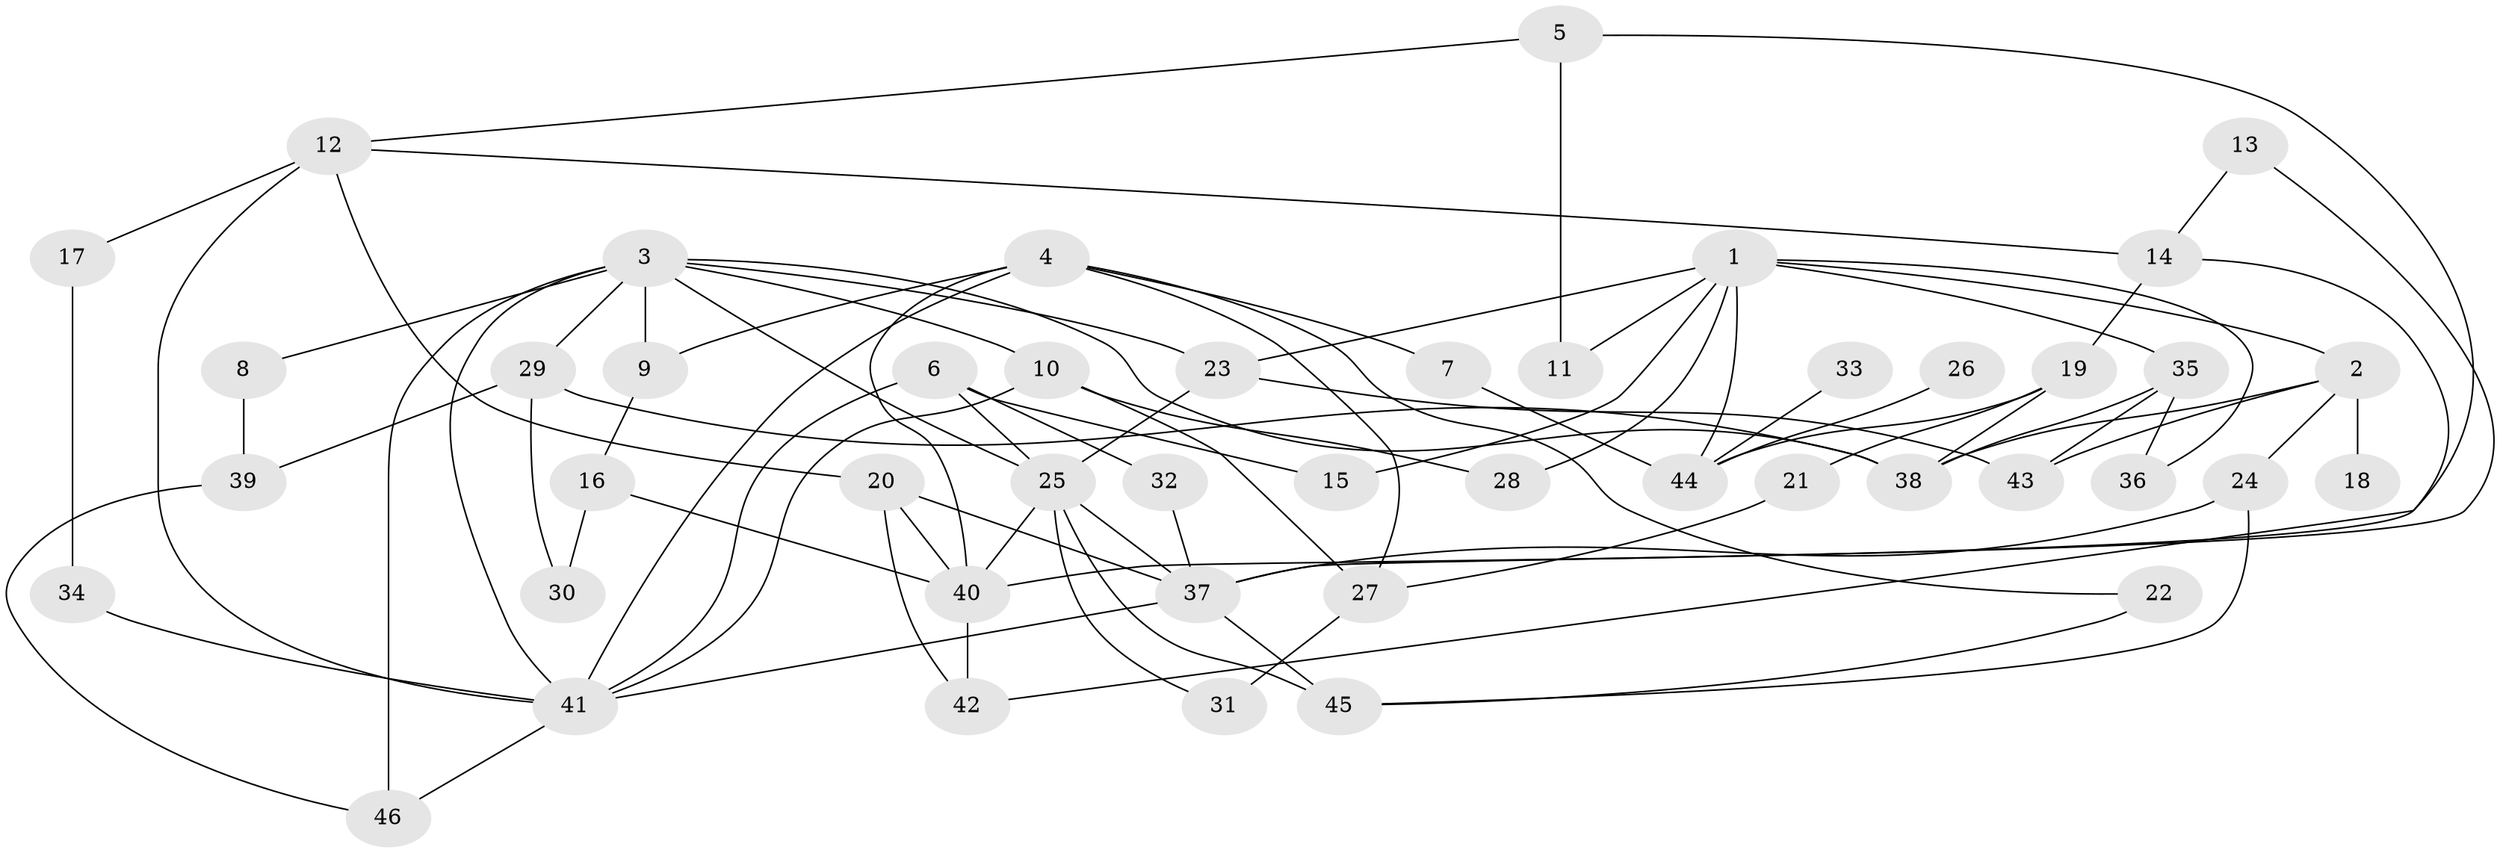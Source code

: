 // original degree distribution, {3: 0.18478260869565216, 4: 0.15217391304347827, 5: 0.06521739130434782, 8: 0.010869565217391304, 2: 0.391304347826087, 6: 0.03260869565217391, 1: 0.14130434782608695, 7: 0.021739130434782608}
// Generated by graph-tools (version 1.1) at 2025/01/03/09/25 03:01:02]
// undirected, 46 vertices, 83 edges
graph export_dot {
graph [start="1"]
  node [color=gray90,style=filled];
  1;
  2;
  3;
  4;
  5;
  6;
  7;
  8;
  9;
  10;
  11;
  12;
  13;
  14;
  15;
  16;
  17;
  18;
  19;
  20;
  21;
  22;
  23;
  24;
  25;
  26;
  27;
  28;
  29;
  30;
  31;
  32;
  33;
  34;
  35;
  36;
  37;
  38;
  39;
  40;
  41;
  42;
  43;
  44;
  45;
  46;
  1 -- 2 [weight=1.0];
  1 -- 11 [weight=1.0];
  1 -- 15 [weight=1.0];
  1 -- 23 [weight=1.0];
  1 -- 28 [weight=1.0];
  1 -- 35 [weight=1.0];
  1 -- 36 [weight=1.0];
  1 -- 44 [weight=1.0];
  2 -- 18 [weight=1.0];
  2 -- 24 [weight=1.0];
  2 -- 38 [weight=1.0];
  2 -- 43 [weight=1.0];
  3 -- 8 [weight=1.0];
  3 -- 9 [weight=1.0];
  3 -- 10 [weight=1.0];
  3 -- 23 [weight=1.0];
  3 -- 25 [weight=1.0];
  3 -- 29 [weight=1.0];
  3 -- 38 [weight=1.0];
  3 -- 41 [weight=1.0];
  3 -- 46 [weight=1.0];
  4 -- 7 [weight=1.0];
  4 -- 9 [weight=1.0];
  4 -- 22 [weight=1.0];
  4 -- 27 [weight=1.0];
  4 -- 40 [weight=1.0];
  4 -- 41 [weight=1.0];
  5 -- 11 [weight=1.0];
  5 -- 12 [weight=1.0];
  5 -- 40 [weight=1.0];
  6 -- 15 [weight=2.0];
  6 -- 25 [weight=1.0];
  6 -- 32 [weight=1.0];
  6 -- 41 [weight=1.0];
  7 -- 44 [weight=1.0];
  8 -- 39 [weight=1.0];
  9 -- 16 [weight=1.0];
  10 -- 27 [weight=1.0];
  10 -- 28 [weight=1.0];
  10 -- 41 [weight=1.0];
  12 -- 14 [weight=1.0];
  12 -- 17 [weight=1.0];
  12 -- 20 [weight=1.0];
  12 -- 41 [weight=1.0];
  13 -- 14 [weight=1.0];
  13 -- 37 [weight=1.0];
  14 -- 19 [weight=1.0];
  14 -- 42 [weight=1.0];
  16 -- 30 [weight=1.0];
  16 -- 40 [weight=2.0];
  17 -- 34 [weight=1.0];
  19 -- 21 [weight=1.0];
  19 -- 38 [weight=1.0];
  19 -- 44 [weight=1.0];
  20 -- 37 [weight=1.0];
  20 -- 40 [weight=1.0];
  20 -- 42 [weight=1.0];
  21 -- 27 [weight=1.0];
  22 -- 45 [weight=1.0];
  23 -- 25 [weight=1.0];
  23 -- 43 [weight=1.0];
  24 -- 37 [weight=1.0];
  24 -- 45 [weight=1.0];
  25 -- 31 [weight=1.0];
  25 -- 37 [weight=1.0];
  25 -- 40 [weight=1.0];
  25 -- 45 [weight=1.0];
  26 -- 44 [weight=1.0];
  27 -- 31 [weight=1.0];
  29 -- 30 [weight=1.0];
  29 -- 38 [weight=1.0];
  29 -- 39 [weight=1.0];
  32 -- 37 [weight=1.0];
  33 -- 44 [weight=1.0];
  34 -- 41 [weight=1.0];
  35 -- 36 [weight=1.0];
  35 -- 38 [weight=1.0];
  35 -- 43 [weight=1.0];
  37 -- 41 [weight=1.0];
  37 -- 45 [weight=1.0];
  39 -- 46 [weight=1.0];
  40 -- 42 [weight=1.0];
  41 -- 46 [weight=1.0];
}
